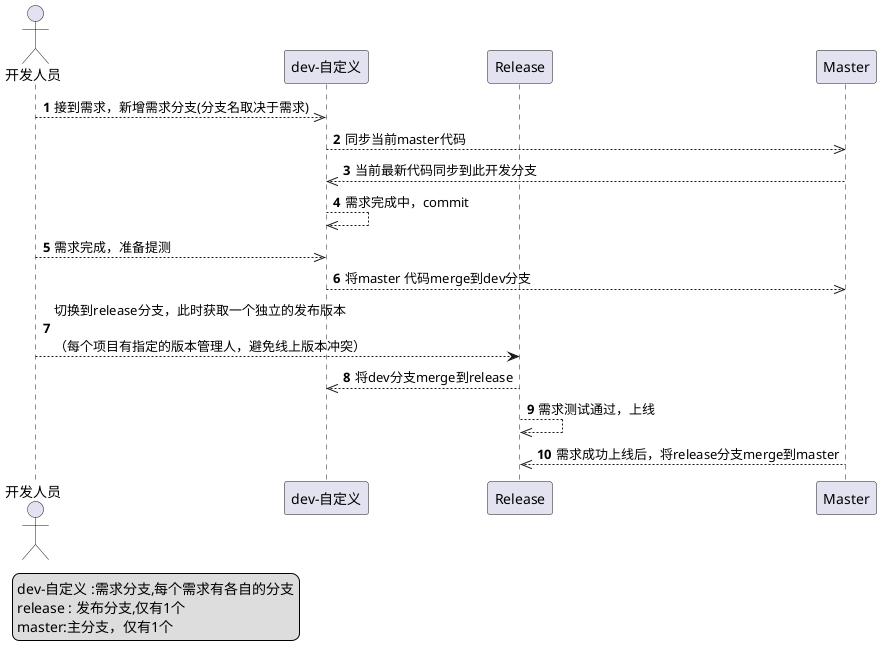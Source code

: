 @startuml
autonumber
actor "开发人员" as user
participant dev as "dev-自定义"
participant release as "Release"
participant master  as "Master"

user -->> dev : 接到需求，新增需求分支(分支名取决于需求)
dev -->> master :同步当前master代码
dev <<-- master :当前最新代码同步到此开发分支
dev -->> dev :需求完成中，commit
user -->> dev :需求完成，准备提测
dev -->> master :将master 代码merge到dev分支
user --> release :切换到release分支，此时获取一个独立的发布版本\r\n（每个项目有指定的版本管理人，避免线上版本冲突）
release -->> dev :将dev分支merge到release
release -->> release :需求测试通过，上线
master -->> release : 需求成功上线后，将release分支merge到master

legend left
dev-自定义 :需求分支,每个需求有各自的分支
release : 发布分支,仅有1个
master:主分支，仅有1个
endlegend
@enduml